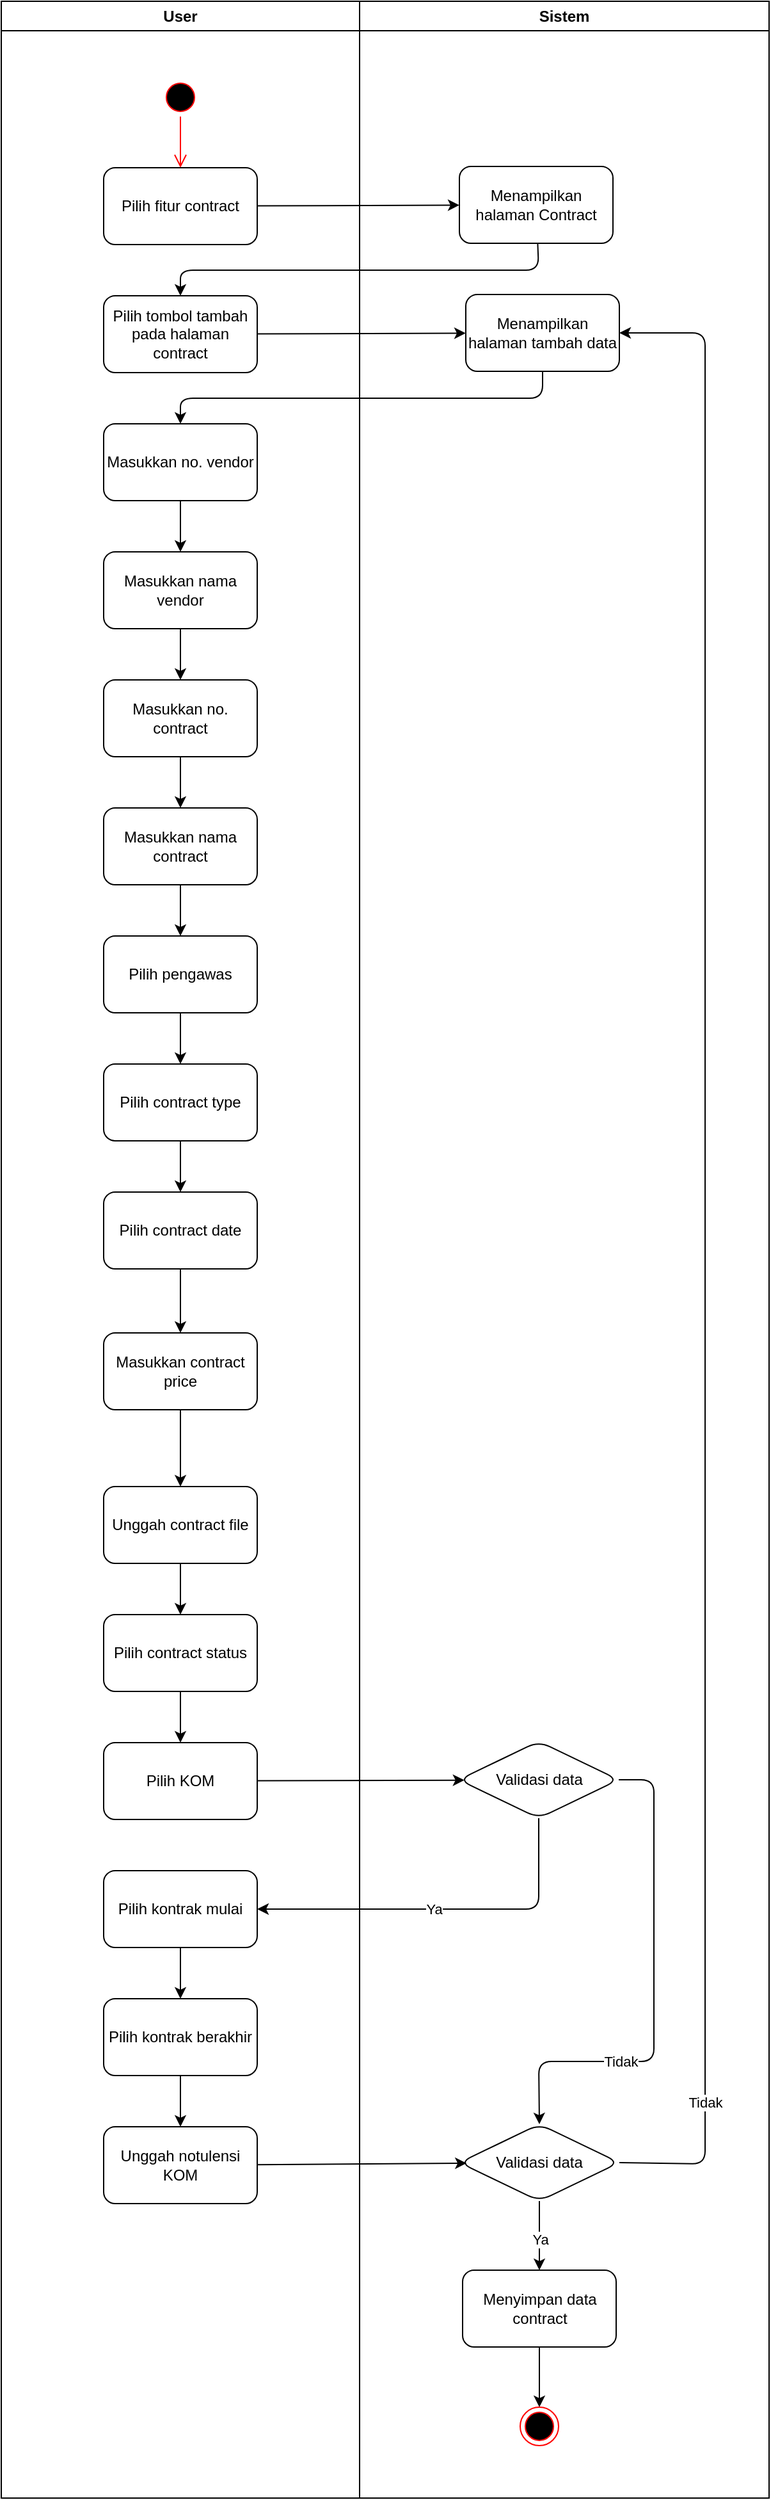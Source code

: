 <mxfile>
    <diagram id="e7UsKWrZ0zvO6-tyAIaY" name="Page-1">
        <mxGraphModel dx="1072" dy="444" grid="1" gridSize="10" guides="1" tooltips="1" connect="1" arrows="1" fold="1" page="1" pageScale="1" pageWidth="850" pageHeight="1100" math="0" shadow="0">
            <root>
                <mxCell id="0"/>
                <mxCell id="1" parent="0"/>
                <mxCell id="6" value="User" style="swimlane;whiteSpace=wrap;html=1;" parent="1" vertex="1">
                    <mxGeometry x="80" y="90" width="280" height="1950" as="geometry"/>
                </mxCell>
                <mxCell id="8" value="" style="ellipse;html=1;shape=startState;fillColor=#000000;strokeColor=#ff0000;" parent="6" vertex="1">
                    <mxGeometry x="125" y="60" width="30" height="30" as="geometry"/>
                </mxCell>
                <mxCell id="9" value="" style="edgeStyle=orthogonalEdgeStyle;html=1;verticalAlign=bottom;endArrow=open;endSize=8;strokeColor=#ff0000;" parent="6" source="8" edge="1">
                    <mxGeometry relative="1" as="geometry">
                        <mxPoint x="140" y="130" as="targetPoint"/>
                    </mxGeometry>
                </mxCell>
                <mxCell id="10" value="Pilih fitur contract" style="rounded=1;whiteSpace=wrap;html=1;" parent="6" vertex="1">
                    <mxGeometry x="80" y="130" width="120" height="60" as="geometry"/>
                </mxCell>
                <mxCell id="16" value="Pilih tombol tambah pada halaman contract" style="rounded=1;whiteSpace=wrap;html=1;" parent="6" vertex="1">
                    <mxGeometry x="80" y="230" width="120" height="60" as="geometry"/>
                </mxCell>
                <mxCell id="34" value="" style="edgeStyle=none;html=1;" parent="6" source="20" target="33" edge="1">
                    <mxGeometry relative="1" as="geometry"/>
                </mxCell>
                <mxCell id="20" value="Masukkan no. vendor" style="rounded=1;whiteSpace=wrap;html=1;" parent="6" vertex="1">
                    <mxGeometry x="80" y="330" width="120" height="60" as="geometry"/>
                </mxCell>
                <mxCell id="36" value="" style="edgeStyle=none;html=1;" parent="6" source="33" target="35" edge="1">
                    <mxGeometry relative="1" as="geometry"/>
                </mxCell>
                <mxCell id="33" value="Masukkan nama vendor" style="rounded=1;whiteSpace=wrap;html=1;" parent="6" vertex="1">
                    <mxGeometry x="80" y="430" width="120" height="60" as="geometry"/>
                </mxCell>
                <mxCell id="38" value="" style="edgeStyle=none;html=1;" parent="6" source="35" target="37" edge="1">
                    <mxGeometry relative="1" as="geometry"/>
                </mxCell>
                <mxCell id="35" value="Masukkan no. contract" style="rounded=1;whiteSpace=wrap;html=1;" parent="6" vertex="1">
                    <mxGeometry x="80" y="530" width="120" height="60" as="geometry"/>
                </mxCell>
                <mxCell id="40" value="" style="edgeStyle=none;html=1;" parent="6" source="37" target="39" edge="1">
                    <mxGeometry relative="1" as="geometry"/>
                </mxCell>
                <mxCell id="37" value="Masukkan nama contract" style="rounded=1;whiteSpace=wrap;html=1;" parent="6" vertex="1">
                    <mxGeometry x="80" y="630" width="120" height="60" as="geometry"/>
                </mxCell>
                <mxCell id="94" value="" style="edgeStyle=none;html=1;" parent="6" source="39" target="93" edge="1">
                    <mxGeometry relative="1" as="geometry"/>
                </mxCell>
                <mxCell id="39" value="Pilih pengawas" style="rounded=1;whiteSpace=wrap;html=1;" parent="6" vertex="1">
                    <mxGeometry x="80" y="730" width="120" height="60" as="geometry"/>
                </mxCell>
                <mxCell id="44" value="" style="edgeStyle=none;html=1;" parent="6" source="41" target="43" edge="1">
                    <mxGeometry relative="1" as="geometry"/>
                </mxCell>
                <mxCell id="41" value="Pilih contract date" style="rounded=1;whiteSpace=wrap;html=1;" parent="6" vertex="1">
                    <mxGeometry x="80" y="930" width="120" height="60" as="geometry"/>
                </mxCell>
                <mxCell id="43" value="Masukkan contract price" style="rounded=1;whiteSpace=wrap;html=1;" parent="6" vertex="1">
                    <mxGeometry x="80" y="1040" width="120" height="60" as="geometry"/>
                </mxCell>
                <mxCell id="95" value="" style="edgeStyle=none;html=1;" parent="6" source="93" target="41" edge="1">
                    <mxGeometry relative="1" as="geometry"/>
                </mxCell>
                <mxCell id="93" value="&lt;span style=&quot;color: rgb(0, 0, 0);&quot;&gt;Pilih contract type&lt;/span&gt;" style="rounded=1;whiteSpace=wrap;html=1;" parent="6" vertex="1">
                    <mxGeometry x="80" y="830" width="120" height="60" as="geometry"/>
                </mxCell>
                <mxCell id="7" value="Sistem" style="swimlane;whiteSpace=wrap;html=1;" parent="1" vertex="1">
                    <mxGeometry x="360" y="90" width="320" height="1950" as="geometry"/>
                </mxCell>
                <mxCell id="14" value="Menampilkan halaman Contract" style="rounded=1;whiteSpace=wrap;html=1;" parent="7" vertex="1">
                    <mxGeometry x="78" y="129" width="120" height="60" as="geometry"/>
                </mxCell>
                <mxCell id="18" value="Menampilkan halaman tambah data" style="rounded=1;whiteSpace=wrap;html=1;" parent="7" vertex="1">
                    <mxGeometry x="83" y="229" width="120" height="60" as="geometry"/>
                </mxCell>
                <mxCell id="74" style="edgeStyle=none;html=1;entryX=0.5;entryY=0;entryDx=0;entryDy=0;" parent="7" source="24" target="73" edge="1">
                    <mxGeometry relative="1" as="geometry">
                        <mxPoint x="140" y="1639" as="targetPoint"/>
                        <Array as="points">
                            <mxPoint x="230" y="1389"/>
                            <mxPoint x="230" y="1609"/>
                            <mxPoint x="140" y="1609"/>
                        </Array>
                    </mxGeometry>
                </mxCell>
                <mxCell id="90" value="Tidak" style="edgeLabel;html=1;align=center;verticalAlign=middle;resizable=0;points=[];" parent="74" vertex="1" connectable="0">
                    <mxGeometry x="0.418" relative="1" as="geometry">
                        <mxPoint as="offset"/>
                    </mxGeometry>
                </mxCell>
                <mxCell id="24" value="Validasi data" style="rhombus;whiteSpace=wrap;html=1;rounded=1;" parent="7" vertex="1">
                    <mxGeometry x="77.5" y="1359" width="125" height="60" as="geometry"/>
                </mxCell>
                <mxCell id="79" value="" style="edgeStyle=none;html=1;" parent="7" source="73" target="78" edge="1">
                    <mxGeometry relative="1" as="geometry"/>
                </mxCell>
                <mxCell id="92" value="Ya" style="edgeLabel;html=1;align=center;verticalAlign=middle;resizable=0;points=[];" parent="79" vertex="1" connectable="0">
                    <mxGeometry x="0.093" relative="1" as="geometry">
                        <mxPoint as="offset"/>
                    </mxGeometry>
                </mxCell>
                <mxCell id="81" style="edgeStyle=none;html=1;entryX=1;entryY=0.5;entryDx=0;entryDy=0;exitX=1;exitY=0.5;exitDx=0;exitDy=0;" parent="7" source="73" target="18" edge="1">
                    <mxGeometry relative="1" as="geometry">
                        <Array as="points">
                            <mxPoint x="270" y="1689"/>
                            <mxPoint x="270" y="1588"/>
                            <mxPoint x="270" y="259"/>
                        </Array>
                    </mxGeometry>
                </mxCell>
                <mxCell id="91" value="Tidak" style="edgeLabel;html=1;align=center;verticalAlign=middle;resizable=0;points=[];" parent="81" vertex="1" connectable="0">
                    <mxGeometry x="-0.853" relative="1" as="geometry">
                        <mxPoint as="offset"/>
                    </mxGeometry>
                </mxCell>
                <mxCell id="73" value="Validasi data" style="rhombus;whiteSpace=wrap;html=1;rounded=1;" parent="7" vertex="1">
                    <mxGeometry x="78" y="1658" width="125" height="60" as="geometry"/>
                </mxCell>
                <mxCell id="85" value="" style="edgeStyle=none;html=1;" parent="7" source="78" target="84" edge="1">
                    <mxGeometry relative="1" as="geometry"/>
                </mxCell>
                <mxCell id="78" value="Menyimpan data contract" style="rounded=1;whiteSpace=wrap;html=1;" parent="7" vertex="1">
                    <mxGeometry x="80.5" y="1772" width="120" height="60" as="geometry"/>
                </mxCell>
                <mxCell id="84" value="" style="ellipse;html=1;shape=endState;fillColor=#000000;strokeColor=#ff0000;" parent="7" vertex="1">
                    <mxGeometry x="125.5" y="1879" width="30" height="30" as="geometry"/>
                </mxCell>
                <mxCell id="15" value="" style="edgeStyle=none;html=1;" parent="1" source="10" target="14" edge="1">
                    <mxGeometry relative="1" as="geometry"/>
                </mxCell>
                <mxCell id="19" value="" style="edgeStyle=none;html=1;" parent="1" source="16" target="18" edge="1">
                    <mxGeometry relative="1" as="geometry"/>
                </mxCell>
                <mxCell id="48" value="" style="edgeStyle=none;html=1;" parent="1" source="45" target="47" edge="1">
                    <mxGeometry relative="1" as="geometry"/>
                </mxCell>
                <mxCell id="45" value="Unggah contract file" style="rounded=1;whiteSpace=wrap;html=1;" parent="1" vertex="1">
                    <mxGeometry x="160" y="1250" width="120" height="60" as="geometry"/>
                </mxCell>
                <mxCell id="46" value="" style="edgeStyle=none;html=1;" parent="1" source="43" target="45" edge="1">
                    <mxGeometry relative="1" as="geometry"/>
                </mxCell>
                <mxCell id="50" value="" style="edgeStyle=none;html=1;" parent="1" source="47" target="49" edge="1">
                    <mxGeometry relative="1" as="geometry"/>
                </mxCell>
                <mxCell id="47" value="Pilih contract status" style="rounded=1;whiteSpace=wrap;html=1;" parent="1" vertex="1">
                    <mxGeometry x="160" y="1350" width="120" height="60" as="geometry"/>
                </mxCell>
                <mxCell id="49" value="Pilih KOM" style="rounded=1;whiteSpace=wrap;html=1;" parent="1" vertex="1">
                    <mxGeometry x="160" y="1450" width="120" height="60" as="geometry"/>
                </mxCell>
                <mxCell id="54" value="" style="edgeStyle=none;html=1;" parent="1" source="51" target="53" edge="1">
                    <mxGeometry relative="1" as="geometry"/>
                </mxCell>
                <mxCell id="51" value="Pilih kontrak mulai" style="rounded=1;whiteSpace=wrap;html=1;" parent="1" vertex="1">
                    <mxGeometry x="160" y="1550" width="120" height="60" as="geometry"/>
                </mxCell>
                <mxCell id="56" value="" style="edgeStyle=none;html=1;" parent="1" source="53" target="55" edge="1">
                    <mxGeometry relative="1" as="geometry"/>
                </mxCell>
                <mxCell id="53" value="Pilih kontrak berakhir" style="rounded=1;whiteSpace=wrap;html=1;" parent="1" vertex="1">
                    <mxGeometry x="160" y="1650" width="120" height="60" as="geometry"/>
                </mxCell>
                <mxCell id="55" value="Unggah notulensi KOM" style="rounded=1;whiteSpace=wrap;html=1;" parent="1" vertex="1">
                    <mxGeometry x="160" y="1750" width="120" height="60" as="geometry"/>
                </mxCell>
                <mxCell id="67" style="edgeStyle=none;html=1;entryX=0.035;entryY=0.505;entryDx=0;entryDy=0;entryPerimeter=0;" parent="1" source="49" target="24" edge="1">
                    <mxGeometry relative="1" as="geometry"/>
                </mxCell>
                <mxCell id="68" style="edgeStyle=none;html=1;entryX=1;entryY=0.5;entryDx=0;entryDy=0;" parent="1" source="24" target="51" edge="1">
                    <mxGeometry relative="1" as="geometry">
                        <Array as="points">
                            <mxPoint x="500" y="1580"/>
                        </Array>
                    </mxGeometry>
                </mxCell>
                <mxCell id="89" value="Ya" style="edgeLabel;html=1;align=center;verticalAlign=middle;resizable=0;points=[];" parent="68" vertex="1" connectable="0">
                    <mxGeometry x="0.052" relative="1" as="geometry">
                        <mxPoint as="offset"/>
                    </mxGeometry>
                </mxCell>
                <mxCell id="77" style="edgeStyle=none;html=1;entryX=0.045;entryY=0.508;entryDx=0;entryDy=0;entryPerimeter=0;" parent="1" source="55" target="73" edge="1">
                    <mxGeometry relative="1" as="geometry"/>
                </mxCell>
                <mxCell id="96" style="edgeStyle=none;html=1;entryX=0.5;entryY=0;entryDx=0;entryDy=0;" parent="1" source="14" target="16" edge="1">
                    <mxGeometry relative="1" as="geometry">
                        <Array as="points">
                            <mxPoint x="500" y="300"/>
                            <mxPoint x="220" y="300"/>
                        </Array>
                    </mxGeometry>
                </mxCell>
                <mxCell id="97" style="edgeStyle=none;html=1;entryX=0.5;entryY=0;entryDx=0;entryDy=0;" parent="1" source="18" target="20" edge="1">
                    <mxGeometry relative="1" as="geometry">
                        <Array as="points">
                            <mxPoint x="503" y="400"/>
                            <mxPoint x="220" y="400"/>
                        </Array>
                    </mxGeometry>
                </mxCell>
            </root>
        </mxGraphModel>
    </diagram>
</mxfile>